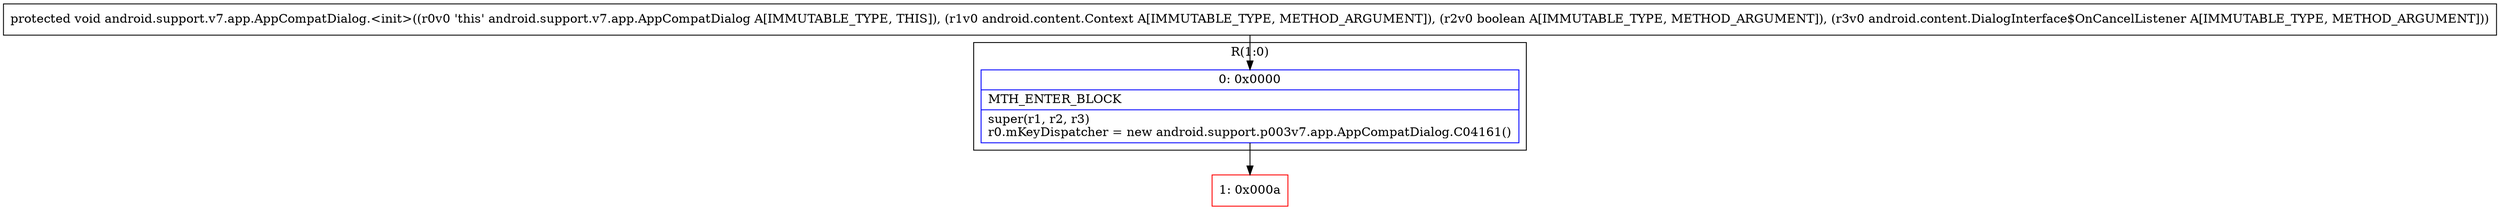 digraph "CFG forandroid.support.v7.app.AppCompatDialog.\<init\>(Landroid\/content\/Context;ZLandroid\/content\/DialogInterface$OnCancelListener;)V" {
subgraph cluster_Region_1215400120 {
label = "R(1:0)";
node [shape=record,color=blue];
Node_0 [shape=record,label="{0\:\ 0x0000|MTH_ENTER_BLOCK\l|super(r1, r2, r3)\lr0.mKeyDispatcher = new android.support.p003v7.app.AppCompatDialog.C04161()\l}"];
}
Node_1 [shape=record,color=red,label="{1\:\ 0x000a}"];
MethodNode[shape=record,label="{protected void android.support.v7.app.AppCompatDialog.\<init\>((r0v0 'this' android.support.v7.app.AppCompatDialog A[IMMUTABLE_TYPE, THIS]), (r1v0 android.content.Context A[IMMUTABLE_TYPE, METHOD_ARGUMENT]), (r2v0 boolean A[IMMUTABLE_TYPE, METHOD_ARGUMENT]), (r3v0 android.content.DialogInterface$OnCancelListener A[IMMUTABLE_TYPE, METHOD_ARGUMENT])) }"];
MethodNode -> Node_0;
Node_0 -> Node_1;
}

